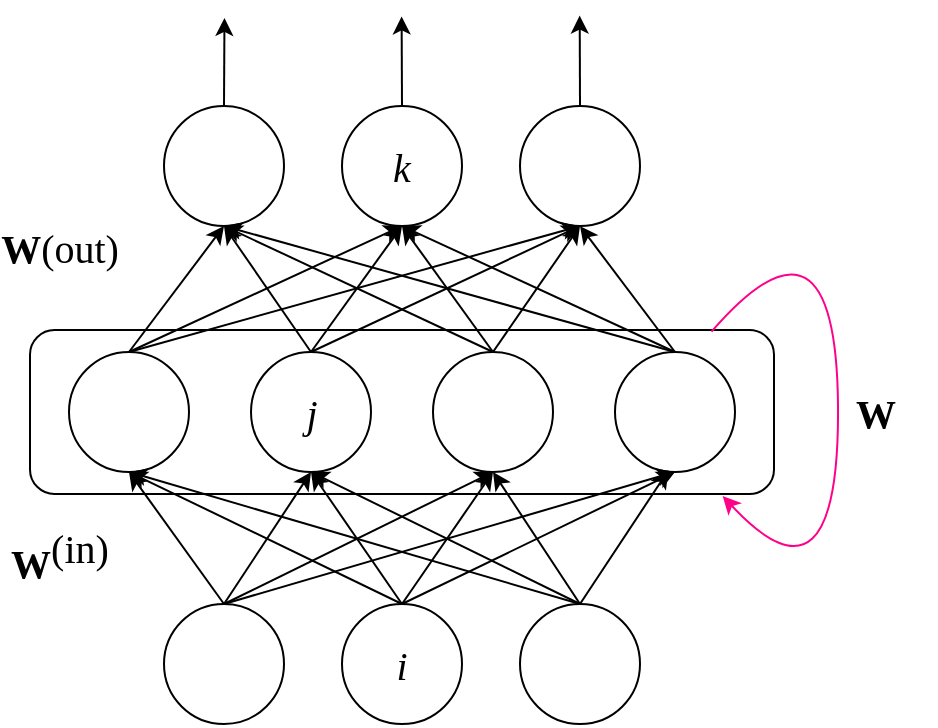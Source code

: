 <mxfile version="17.4.0" type="device"><diagram id="6Z8gJfIU8GLBnzPlWbpj" name="Page-1"><mxGraphModel dx="1038" dy="489" grid="0" gridSize="10" guides="1" tooltips="1" connect="1" arrows="1" fold="1" page="0" pageScale="1" pageWidth="827" pageHeight="1169" math="0" shadow="0"><root><mxCell id="0"/><mxCell id="1" parent="0"/><mxCell id="-q53I7WsqfEOsUaFULso-16" value="" style="rounded=1;whiteSpace=wrap;html=1;" parent="1" vertex="1"><mxGeometry x="94" y="244" width="372" height="82" as="geometry"/></mxCell><mxCell id="-q53I7WsqfEOsUaFULso-53" style="edgeStyle=none;rounded=0;orthogonalLoop=1;jettySize=auto;html=1;exitX=0.5;exitY=0;exitDx=0;exitDy=0;fontFamily=Georgia;strokeColor=default;" parent="1" source="pHXMf1d588WntL8oO9Wd-1" edge="1"><mxGeometry relative="1" as="geometry"><mxPoint x="191.238" y="87.952" as="targetPoint"/></mxGeometry></mxCell><mxCell id="pHXMf1d588WntL8oO9Wd-1" value="" style="ellipse;whiteSpace=wrap;html=1;hachureGap=4;" parent="1" vertex="1"><mxGeometry x="161" y="132" width="60" height="60" as="geometry"/></mxCell><mxCell id="-q53I7WsqfEOsUaFULso-56" style="edgeStyle=none;rounded=0;orthogonalLoop=1;jettySize=auto;html=1;exitX=0.5;exitY=0;exitDx=0;exitDy=0;fontFamily=Georgia;strokeColor=default;" parent="1" source="-q53I7WsqfEOsUaFULso-1" edge="1"><mxGeometry relative="1" as="geometry"><mxPoint x="279.81" y="87.19" as="targetPoint"/></mxGeometry></mxCell><mxCell id="-q53I7WsqfEOsUaFULso-1" value="k" style="ellipse;whiteSpace=wrap;html=1;hachureGap=4;fontSize=20;horizontal=1;fontStyle=2;fontFamily=Times New Roman;" parent="1" vertex="1"><mxGeometry x="250" y="132" width="60" height="60" as="geometry"/></mxCell><mxCell id="-q53I7WsqfEOsUaFULso-57" style="edgeStyle=none;rounded=0;orthogonalLoop=1;jettySize=auto;html=1;exitX=0.5;exitY=0;exitDx=0;exitDy=0;fontFamily=Georgia;strokeColor=default;" parent="1" source="-q53I7WsqfEOsUaFULso-2" edge="1"><mxGeometry relative="1" as="geometry"><mxPoint x="368.857" y="86.81" as="targetPoint"/></mxGeometry></mxCell><mxCell id="-q53I7WsqfEOsUaFULso-2" value="" style="ellipse;whiteSpace=wrap;html=1;hachureGap=4;" parent="1" vertex="1"><mxGeometry x="339" y="132" width="60" height="60" as="geometry"/></mxCell><mxCell id="-q53I7WsqfEOsUaFULso-33" style="edgeStyle=none;rounded=0;orthogonalLoop=1;jettySize=auto;html=1;exitX=0.5;exitY=0;exitDx=0;exitDy=0;entryX=0.5;entryY=1;entryDx=0;entryDy=0;" parent="1" source="-q53I7WsqfEOsUaFULso-3" target="pHXMf1d588WntL8oO9Wd-1" edge="1"><mxGeometry relative="1" as="geometry"/></mxCell><mxCell id="-q53I7WsqfEOsUaFULso-34" style="edgeStyle=none;rounded=0;orthogonalLoop=1;jettySize=auto;html=1;exitX=0.5;exitY=0;exitDx=0;exitDy=0;entryX=0.5;entryY=1;entryDx=0;entryDy=0;" parent="1" source="-q53I7WsqfEOsUaFULso-3" target="-q53I7WsqfEOsUaFULso-1" edge="1"><mxGeometry relative="1" as="geometry"/></mxCell><mxCell id="-q53I7WsqfEOsUaFULso-35" style="edgeStyle=none;rounded=0;orthogonalLoop=1;jettySize=auto;html=1;exitX=0.5;exitY=0;exitDx=0;exitDy=0;entryX=0.5;entryY=1;entryDx=0;entryDy=0;" parent="1" source="-q53I7WsqfEOsUaFULso-3" target="-q53I7WsqfEOsUaFULso-2" edge="1"><mxGeometry relative="1" as="geometry"/></mxCell><mxCell id="-q53I7WsqfEOsUaFULso-3" value="j" style="ellipse;whiteSpace=wrap;html=1;hachureGap=4;fontSize=20;horizontal=1;fontStyle=2;fontFamily=Times New Roman;" parent="1" vertex="1"><mxGeometry x="204.5" y="255" width="60" height="60" as="geometry"/></mxCell><mxCell id="-q53I7WsqfEOsUaFULso-36" style="edgeStyle=none;rounded=0;orthogonalLoop=1;jettySize=auto;html=1;exitX=0.5;exitY=0;exitDx=0;exitDy=0;entryX=0.5;entryY=1;entryDx=0;entryDy=0;" parent="1" source="-q53I7WsqfEOsUaFULso-6" target="pHXMf1d588WntL8oO9Wd-1" edge="1"><mxGeometry relative="1" as="geometry"/></mxCell><mxCell id="-q53I7WsqfEOsUaFULso-37" style="edgeStyle=none;rounded=0;orthogonalLoop=1;jettySize=auto;html=1;exitX=0.5;exitY=0;exitDx=0;exitDy=0;entryX=0.5;entryY=1;entryDx=0;entryDy=0;" parent="1" source="-q53I7WsqfEOsUaFULso-6" target="-q53I7WsqfEOsUaFULso-1" edge="1"><mxGeometry relative="1" as="geometry"/></mxCell><mxCell id="-q53I7WsqfEOsUaFULso-38" style="edgeStyle=none;rounded=0;orthogonalLoop=1;jettySize=auto;html=1;exitX=0.5;exitY=0;exitDx=0;exitDy=0;entryX=0.5;entryY=1;entryDx=0;entryDy=0;" parent="1" source="-q53I7WsqfEOsUaFULso-6" target="-q53I7WsqfEOsUaFULso-2" edge="1"><mxGeometry relative="1" as="geometry"/></mxCell><mxCell id="-q53I7WsqfEOsUaFULso-6" value="" style="ellipse;whiteSpace=wrap;html=1;hachureGap=4;" parent="1" vertex="1"><mxGeometry x="295.5" y="255" width="60" height="60" as="geometry"/></mxCell><mxCell id="-q53I7WsqfEOsUaFULso-39" style="edgeStyle=none;rounded=0;orthogonalLoop=1;jettySize=auto;html=1;exitX=0.5;exitY=0;exitDx=0;exitDy=0;entryX=0.5;entryY=1;entryDx=0;entryDy=0;" parent="1" source="-q53I7WsqfEOsUaFULso-7" target="pHXMf1d588WntL8oO9Wd-1" edge="1"><mxGeometry relative="1" as="geometry"/></mxCell><mxCell id="-q53I7WsqfEOsUaFULso-40" style="edgeStyle=none;rounded=0;orthogonalLoop=1;jettySize=auto;html=1;exitX=0.5;exitY=0;exitDx=0;exitDy=0;entryX=0.5;entryY=1;entryDx=0;entryDy=0;" parent="1" source="-q53I7WsqfEOsUaFULso-7" target="-q53I7WsqfEOsUaFULso-1" edge="1"><mxGeometry relative="1" as="geometry"/></mxCell><mxCell id="-q53I7WsqfEOsUaFULso-41" style="edgeStyle=none;rounded=0;orthogonalLoop=1;jettySize=auto;html=1;exitX=0.5;exitY=0;exitDx=0;exitDy=0;entryX=0.5;entryY=1;entryDx=0;entryDy=0;" parent="1" source="-q53I7WsqfEOsUaFULso-7" target="-q53I7WsqfEOsUaFULso-2" edge="1"><mxGeometry relative="1" as="geometry"/></mxCell><mxCell id="-q53I7WsqfEOsUaFULso-7" value="" style="ellipse;whiteSpace=wrap;html=1;hachureGap=4;" parent="1" vertex="1"><mxGeometry x="386.5" y="255" width="60" height="60" as="geometry"/></mxCell><mxCell id="-q53I7WsqfEOsUaFULso-30" style="edgeStyle=none;rounded=0;orthogonalLoop=1;jettySize=auto;html=1;exitX=0.5;exitY=0;exitDx=0;exitDy=0;entryX=0.5;entryY=1;entryDx=0;entryDy=0;" parent="1" source="-q53I7WsqfEOsUaFULso-8" target="pHXMf1d588WntL8oO9Wd-1" edge="1"><mxGeometry relative="1" as="geometry"/></mxCell><mxCell id="-q53I7WsqfEOsUaFULso-31" style="edgeStyle=none;rounded=0;orthogonalLoop=1;jettySize=auto;html=1;exitX=0.5;exitY=0;exitDx=0;exitDy=0;entryX=0.5;entryY=1;entryDx=0;entryDy=0;" parent="1" source="-q53I7WsqfEOsUaFULso-8" target="-q53I7WsqfEOsUaFULso-1" edge="1"><mxGeometry relative="1" as="geometry"/></mxCell><mxCell id="-q53I7WsqfEOsUaFULso-32" style="edgeStyle=none;rounded=0;orthogonalLoop=1;jettySize=auto;html=1;exitX=0.5;exitY=0;exitDx=0;exitDy=0;entryX=0.5;entryY=1;entryDx=0;entryDy=0;" parent="1" source="-q53I7WsqfEOsUaFULso-8" target="-q53I7WsqfEOsUaFULso-2" edge="1"><mxGeometry relative="1" as="geometry"/></mxCell><mxCell id="-q53I7WsqfEOsUaFULso-8" value="" style="ellipse;whiteSpace=wrap;html=1;hachureGap=4;" parent="1" vertex="1"><mxGeometry x="113.5" y="255" width="60" height="60" as="geometry"/></mxCell><mxCell id="-q53I7WsqfEOsUaFULso-17" style="rounded=0;orthogonalLoop=1;jettySize=auto;html=1;exitX=0.5;exitY=0;exitDx=0;exitDy=0;entryX=0.5;entryY=1;entryDx=0;entryDy=0;" parent="1" source="-q53I7WsqfEOsUaFULso-12" target="-q53I7WsqfEOsUaFULso-8" edge="1"><mxGeometry relative="1" as="geometry"/></mxCell><mxCell id="-q53I7WsqfEOsUaFULso-18" style="edgeStyle=none;rounded=0;orthogonalLoop=1;jettySize=auto;html=1;exitX=0.5;exitY=0;exitDx=0;exitDy=0;entryX=0.5;entryY=1;entryDx=0;entryDy=0;" parent="1" source="-q53I7WsqfEOsUaFULso-12" target="-q53I7WsqfEOsUaFULso-3" edge="1"><mxGeometry relative="1" as="geometry"/></mxCell><mxCell id="-q53I7WsqfEOsUaFULso-19" style="edgeStyle=none;rounded=0;orthogonalLoop=1;jettySize=auto;html=1;exitX=0.5;exitY=0;exitDx=0;exitDy=0;entryX=0.5;entryY=1;entryDx=0;entryDy=0;" parent="1" source="-q53I7WsqfEOsUaFULso-12" target="-q53I7WsqfEOsUaFULso-6" edge="1"><mxGeometry relative="1" as="geometry"/></mxCell><mxCell id="-q53I7WsqfEOsUaFULso-20" style="edgeStyle=none;rounded=0;orthogonalLoop=1;jettySize=auto;html=1;exitX=0.5;exitY=0;exitDx=0;exitDy=0;entryX=0.5;entryY=1;entryDx=0;entryDy=0;" parent="1" source="-q53I7WsqfEOsUaFULso-12" target="-q53I7WsqfEOsUaFULso-7" edge="1"><mxGeometry relative="1" as="geometry"/></mxCell><mxCell id="-q53I7WsqfEOsUaFULso-12" value="" style="ellipse;whiteSpace=wrap;html=1;hachureGap=4;" parent="1" vertex="1"><mxGeometry x="161" y="381" width="60" height="60" as="geometry"/></mxCell><mxCell id="-q53I7WsqfEOsUaFULso-21" style="edgeStyle=none;rounded=0;orthogonalLoop=1;jettySize=auto;html=1;exitX=0.5;exitY=0;exitDx=0;exitDy=0;entryX=0.5;entryY=1;entryDx=0;entryDy=0;" parent="1" source="-q53I7WsqfEOsUaFULso-13" target="-q53I7WsqfEOsUaFULso-8" edge="1"><mxGeometry relative="1" as="geometry"/></mxCell><mxCell id="-q53I7WsqfEOsUaFULso-22" style="edgeStyle=none;rounded=0;orthogonalLoop=1;jettySize=auto;html=1;exitX=0.5;exitY=0;exitDx=0;exitDy=0;entryX=0.5;entryY=1;entryDx=0;entryDy=0;" parent="1" source="-q53I7WsqfEOsUaFULso-13" target="-q53I7WsqfEOsUaFULso-3" edge="1"><mxGeometry relative="1" as="geometry"/></mxCell><mxCell id="-q53I7WsqfEOsUaFULso-23" style="edgeStyle=none;rounded=0;orthogonalLoop=1;jettySize=auto;html=1;exitX=0.5;exitY=0;exitDx=0;exitDy=0;entryX=0.5;entryY=1;entryDx=0;entryDy=0;" parent="1" source="-q53I7WsqfEOsUaFULso-13" target="-q53I7WsqfEOsUaFULso-6" edge="1"><mxGeometry relative="1" as="geometry"/></mxCell><mxCell id="-q53I7WsqfEOsUaFULso-24" style="edgeStyle=none;rounded=0;orthogonalLoop=1;jettySize=auto;html=1;exitX=0.5;exitY=0;exitDx=0;exitDy=0;entryX=0.5;entryY=1;entryDx=0;entryDy=0;" parent="1" source="-q53I7WsqfEOsUaFULso-13" target="-q53I7WsqfEOsUaFULso-7" edge="1"><mxGeometry relative="1" as="geometry"/></mxCell><mxCell id="-q53I7WsqfEOsUaFULso-13" value="&lt;i&gt;&lt;font face=&quot;Times New Roman&quot; style=&quot;font-size: 20px&quot;&gt;i&lt;/font&gt;&lt;/i&gt;" style="ellipse;whiteSpace=wrap;html=1;hachureGap=4;" parent="1" vertex="1"><mxGeometry x="250" y="381" width="60" height="60" as="geometry"/></mxCell><mxCell id="-q53I7WsqfEOsUaFULso-25" style="edgeStyle=none;rounded=0;orthogonalLoop=1;jettySize=auto;html=1;exitX=0.5;exitY=0;exitDx=0;exitDy=0;entryX=0.445;entryY=0.986;entryDx=0;entryDy=0;entryPerimeter=0;" parent="1" source="-q53I7WsqfEOsUaFULso-14" target="-q53I7WsqfEOsUaFULso-7" edge="1"><mxGeometry relative="1" as="geometry"/></mxCell><mxCell id="-q53I7WsqfEOsUaFULso-27" style="edgeStyle=none;rounded=0;orthogonalLoop=1;jettySize=auto;html=1;exitX=0.5;exitY=0;exitDx=0;exitDy=0;entryX=0.5;entryY=1;entryDx=0;entryDy=0;" parent="1" source="-q53I7WsqfEOsUaFULso-14" target="-q53I7WsqfEOsUaFULso-6" edge="1"><mxGeometry relative="1" as="geometry"/></mxCell><mxCell id="-q53I7WsqfEOsUaFULso-28" style="edgeStyle=none;rounded=0;orthogonalLoop=1;jettySize=auto;html=1;exitX=0.5;exitY=0;exitDx=0;exitDy=0;entryX=0.5;entryY=1;entryDx=0;entryDy=0;" parent="1" source="-q53I7WsqfEOsUaFULso-14" target="-q53I7WsqfEOsUaFULso-3" edge="1"><mxGeometry relative="1" as="geometry"/></mxCell><mxCell id="-q53I7WsqfEOsUaFULso-29" style="edgeStyle=none;rounded=0;orthogonalLoop=1;jettySize=auto;html=1;exitX=0.5;exitY=0;exitDx=0;exitDy=0;entryX=0.5;entryY=1;entryDx=0;entryDy=0;" parent="1" source="-q53I7WsqfEOsUaFULso-14" target="-q53I7WsqfEOsUaFULso-8" edge="1"><mxGeometry relative="1" as="geometry"/></mxCell><mxCell id="-q53I7WsqfEOsUaFULso-14" value="" style="ellipse;whiteSpace=wrap;html=1;hachureGap=4;" parent="1" vertex="1"><mxGeometry x="339" y="381" width="60" height="60" as="geometry"/></mxCell><mxCell id="-q53I7WsqfEOsUaFULso-42" value="&lt;font face=&quot;Georgia&quot; style=&quot;font-size: 20px;&quot;&gt;&lt;b style=&quot;font-size: 20px;&quot;&gt;W&lt;/b&gt;&lt;sup style=&quot;font-size: 20px;&quot;&gt;(in)&lt;/sup&gt;&lt;/font&gt;" style="text;html=1;strokeColor=none;fillColor=none;align=center;verticalAlign=middle;whiteSpace=wrap;rounded=0;fontSize=20;" parent="1" vertex="1"><mxGeometry x="79" y="342" width="60" height="30" as="geometry"/></mxCell><mxCell id="-q53I7WsqfEOsUaFULso-50" value="" style="curved=1;endArrow=classic;html=1;rounded=0;fontFamily=Georgia;strokeColor=#FF0088;exitX=0.916;exitY=0.01;exitDx=0;exitDy=0;exitPerimeter=0;entryX=0.931;entryY=1.012;entryDx=0;entryDy=0;entryPerimeter=0;" parent="1" source="-q53I7WsqfEOsUaFULso-16" target="-q53I7WsqfEOsUaFULso-16" edge="1"><mxGeometry width="50" height="50" relative="1" as="geometry"><mxPoint x="487" y="329" as="sourcePoint"/><mxPoint x="537" y="279" as="targetPoint"/><Array as="points"><mxPoint x="497" y="173"/><mxPoint x="499" y="390"/></Array></mxGeometry></mxCell><mxCell id="-q53I7WsqfEOsUaFULso-51" value="&lt;font face=&quot;Georgia&quot; style=&quot;font-size: 20px;&quot;&gt;&lt;sup style=&quot;font-size: 20px;&quot;&gt;&lt;span style=&quot;font-size: 20px;&quot;&gt;&lt;b style=&quot;font-size: 20px;&quot;&gt;W&lt;/b&gt;&lt;/span&gt;(out)&lt;/sup&gt;&lt;/font&gt;" style="text;html=1;strokeColor=none;fillColor=none;align=center;verticalAlign=middle;whiteSpace=wrap;rounded=0;fontSize=20;" parent="1" vertex="1"><mxGeometry x="79" y="192" width="60" height="30" as="geometry"/></mxCell><mxCell id="-q53I7WsqfEOsUaFULso-52" value="&lt;font face=&quot;Georgia&quot; style=&quot;font-size: 20px;&quot;&gt;&lt;b style=&quot;font-size: 20px;&quot;&gt;W&lt;/b&gt;&lt;/font&gt;" style="text;html=1;strokeColor=none;fillColor=none;align=center;verticalAlign=middle;whiteSpace=wrap;rounded=0;fontSize=20;" parent="1" vertex="1"><mxGeometry x="487" y="270" width="60" height="30" as="geometry"/></mxCell></root></mxGraphModel></diagram></mxfile>